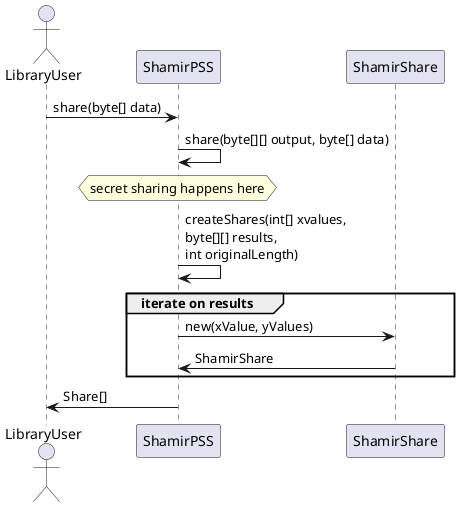 @startuml

actor LibraryUser

LibraryUser -> ShamirPSS: share(byte[] data)

ShamirPSS -> ShamirPSS: share(byte[][] output, byte[] data)

hnote over ShamirPSS
  secret sharing happens here
end note

ShamirPSS -> ShamirPSS: createShares(int[] xvalues,\nbyte[][] results,\nint originalLength)

group iterate on results
  ShamirPSS -> ShamirShare: new(xValue, yValues)
  ShamirShare -> ShamirPSS: ShamirShare
end

ShamirPSS -> LibraryUser: Share[]

@enduml
